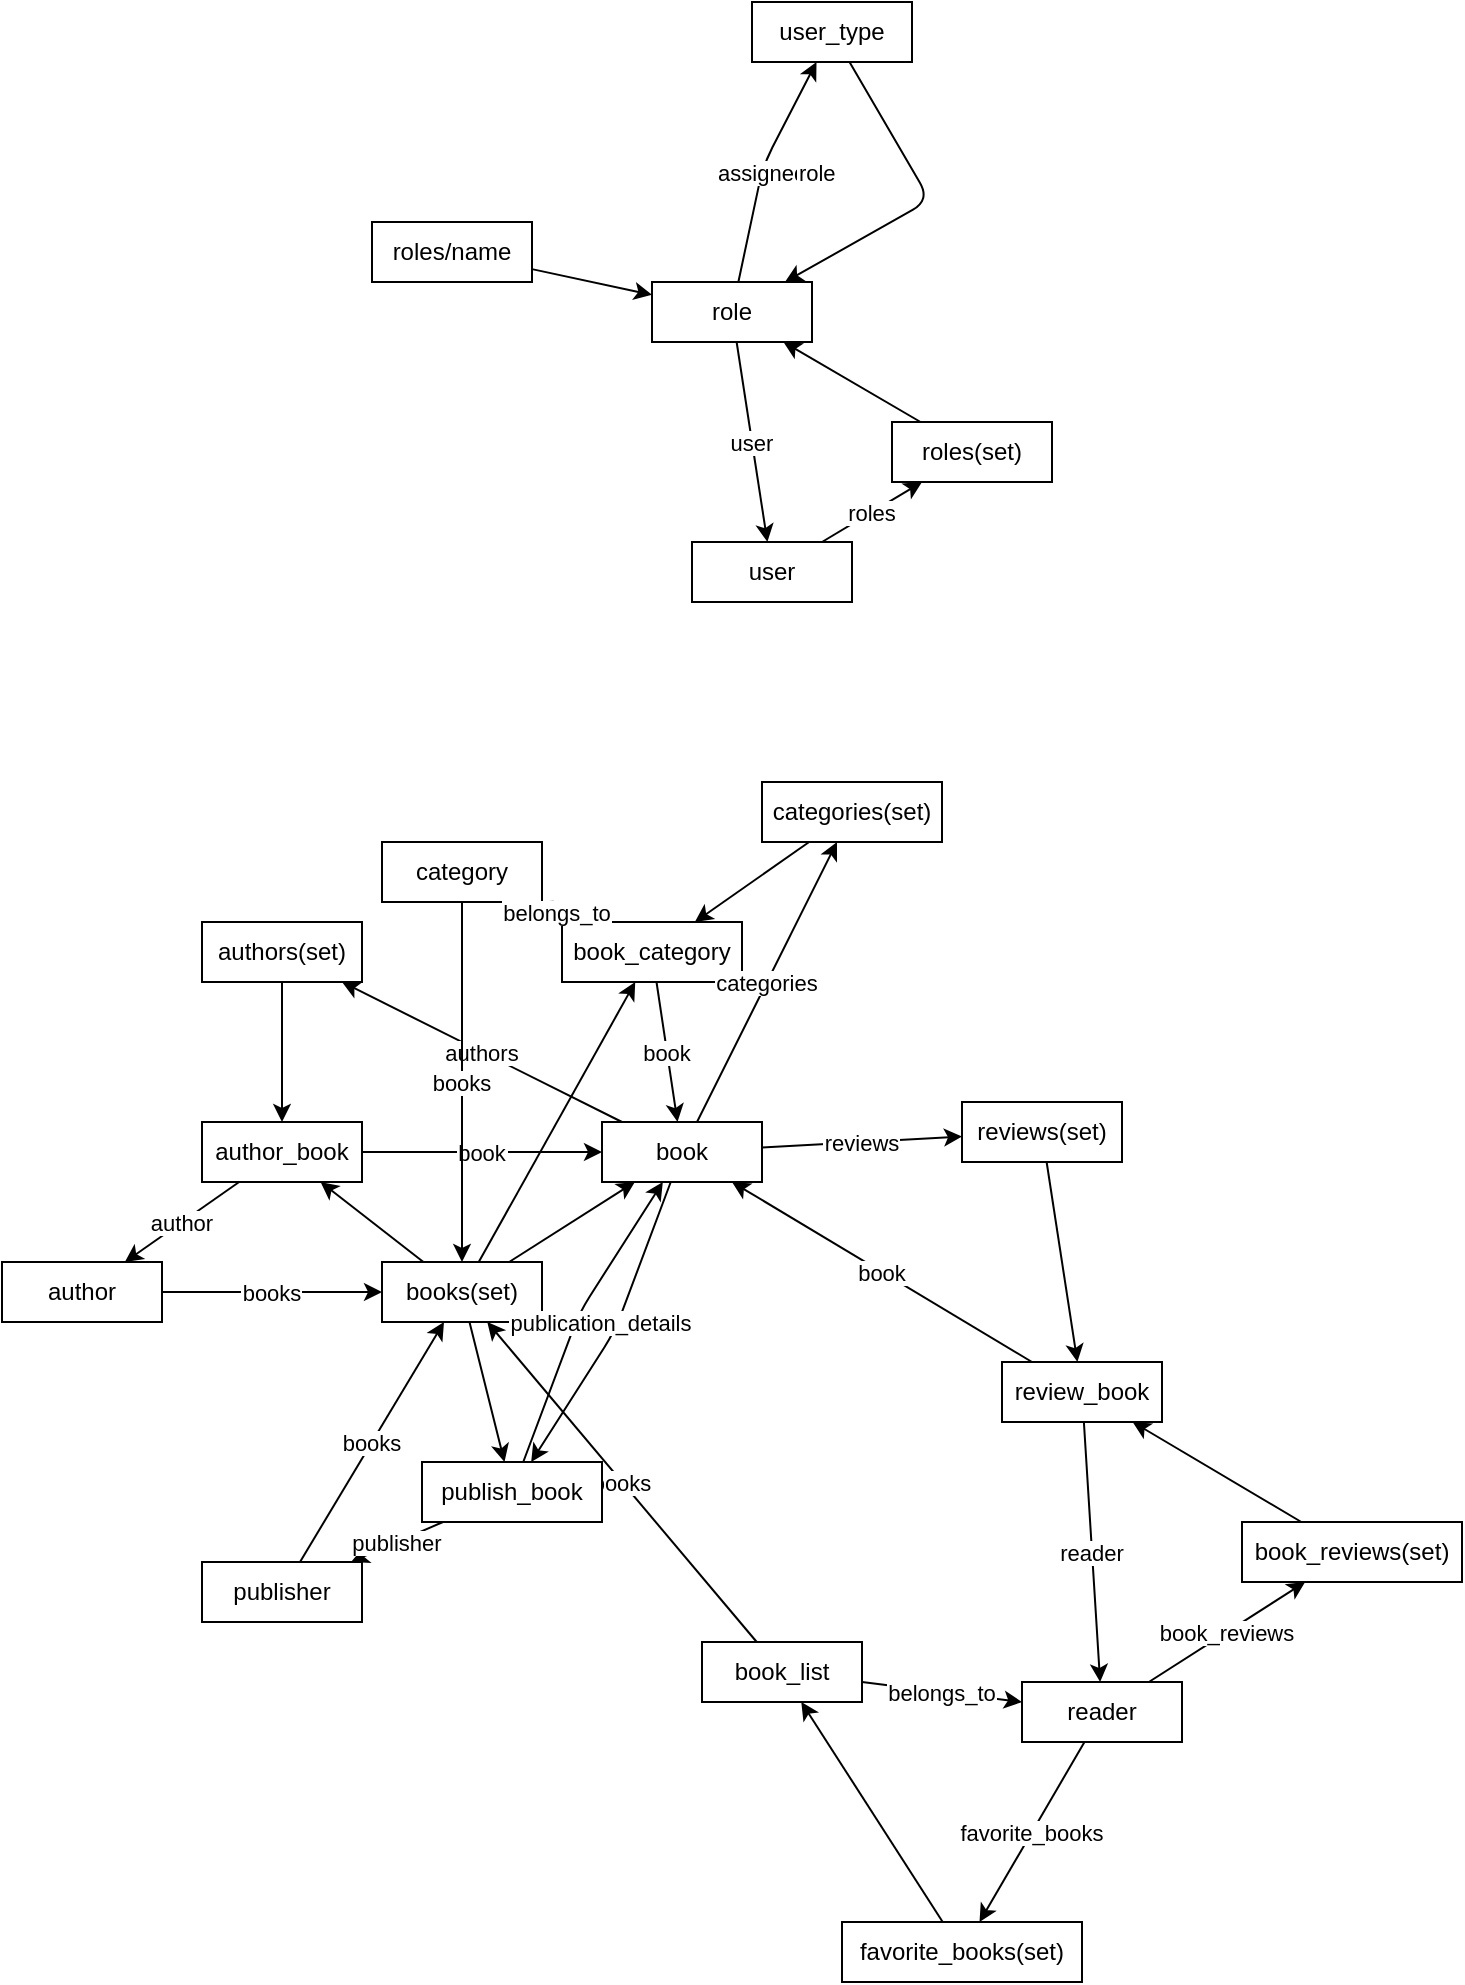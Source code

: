 <mxfile version="13.1.3" type="github"><diagram id="-RDK2kDQLI0lXkLxP24X" name="Page-1"><mxGraphModel dx="815" dy="471" grid="1" gridSize="10" guides="1" tooltips="1" connect="1" arrows="1" fold="1" page="1" pageScale="1" pageWidth="827" pageHeight="1169" math="0" shadow="0"><root><mxCell id="0"/><mxCell id="1" parent="0"/><mxCell id="oZ2PvLgpWEiv3JlXXd6J-116" value="reader" style="whiteSpace=wrap;html=1;" vertex="1" parent="1"><mxGeometry x="569" y="870" width="80" height="30" as="geometry"/></mxCell><mxCell id="oZ2PvLgpWEiv3JlXXd6J-117" value="book_reviews(set)" style="whiteSpace=wrap;html=1;" vertex="1" parent="1"><mxGeometry x="679" y="790" width="110" height="30" as="geometry"/></mxCell><mxCell id="oZ2PvLgpWEiv3JlXXd6J-118" value="book_reviews" edge="1" source="oZ2PvLgpWEiv3JlXXd6J-116" target="oZ2PvLgpWEiv3JlXXd6J-117" parent="1"><mxGeometry x="-132" y="-281" as="geometry"/></mxCell><mxCell id="oZ2PvLgpWEiv3JlXXd6J-119" value="review_book" style="whiteSpace=wrap;html=1;" vertex="1" parent="1"><mxGeometry x="559" y="710" width="80" height="30" as="geometry"/></mxCell><mxCell id="oZ2PvLgpWEiv3JlXXd6J-120" value="" edge="1" source="oZ2PvLgpWEiv3JlXXd6J-117" target="oZ2PvLgpWEiv3JlXXd6J-119" parent="1"><mxGeometry x="-132" y="-281" as="geometry"/></mxCell><mxCell id="oZ2PvLgpWEiv3JlXXd6J-121" value="reader" edge="1" source="oZ2PvLgpWEiv3JlXXd6J-119" target="oZ2PvLgpWEiv3JlXXd6J-116" parent="1"><mxGeometry x="-132" y="-281" as="geometry"/></mxCell><mxCell id="oZ2PvLgpWEiv3JlXXd6J-122" value="book" style="whiteSpace=wrap;html=1;" vertex="1" parent="1"><mxGeometry x="359" y="590" width="80" height="30" as="geometry"/></mxCell><mxCell id="oZ2PvLgpWEiv3JlXXd6J-123" value="book" edge="1" source="oZ2PvLgpWEiv3JlXXd6J-119" target="oZ2PvLgpWEiv3JlXXd6J-122" parent="1"><mxGeometry x="-132" y="-281" as="geometry"/></mxCell><mxCell id="oZ2PvLgpWEiv3JlXXd6J-124" value="reviews(set)" style="whiteSpace=wrap;html=1;" vertex="1" parent="1"><mxGeometry x="539" y="580" width="80" height="30" as="geometry"/></mxCell><mxCell id="oZ2PvLgpWEiv3JlXXd6J-125" value="reviews" edge="1" source="oZ2PvLgpWEiv3JlXXd6J-122" target="oZ2PvLgpWEiv3JlXXd6J-124" parent="1"><mxGeometry x="-132" y="-281" as="geometry"/></mxCell><mxCell id="oZ2PvLgpWEiv3JlXXd6J-126" value="" edge="1" source="oZ2PvLgpWEiv3JlXXd6J-124" target="oZ2PvLgpWEiv3JlXXd6J-119" parent="1"><mxGeometry x="-132" y="-281" as="geometry"/></mxCell><mxCell id="oZ2PvLgpWEiv3JlXXd6J-127" value="author" style="whiteSpace=wrap;html=1;" vertex="1" parent="1"><mxGeometry x="59" y="660" width="80" height="30" as="geometry"/></mxCell><mxCell id="oZ2PvLgpWEiv3JlXXd6J-128" value="books(set)" style="whiteSpace=wrap;html=1;" vertex="1" parent="1"><mxGeometry x="249" y="660" width="80" height="30" as="geometry"/></mxCell><mxCell id="oZ2PvLgpWEiv3JlXXd6J-129" value="books" edge="1" source="oZ2PvLgpWEiv3JlXXd6J-127" target="oZ2PvLgpWEiv3JlXXd6J-128" parent="1"><mxGeometry x="-132" y="-281" as="geometry"/></mxCell><mxCell id="oZ2PvLgpWEiv3JlXXd6J-130" value="author_book" style="whiteSpace=wrap;html=1;" vertex="1" parent="1"><mxGeometry x="159" y="590" width="80" height="30" as="geometry"/></mxCell><mxCell id="oZ2PvLgpWEiv3JlXXd6J-131" value="" edge="1" source="oZ2PvLgpWEiv3JlXXd6J-128" target="oZ2PvLgpWEiv3JlXXd6J-130" parent="1"><mxGeometry x="-132" y="-281" as="geometry"/></mxCell><mxCell id="oZ2PvLgpWEiv3JlXXd6J-132" value="author" edge="1" source="oZ2PvLgpWEiv3JlXXd6J-130" target="oZ2PvLgpWEiv3JlXXd6J-127" parent="1"><mxGeometry x="-132" y="-281" as="geometry"/></mxCell><mxCell id="oZ2PvLgpWEiv3JlXXd6J-133" value="book" edge="1" source="oZ2PvLgpWEiv3JlXXd6J-130" target="oZ2PvLgpWEiv3JlXXd6J-122" parent="1"><mxGeometry x="-132" y="-281" as="geometry"/></mxCell><mxCell id="oZ2PvLgpWEiv3JlXXd6J-134" value="authors(set)" style="whiteSpace=wrap;html=1;" vertex="1" parent="1"><mxGeometry x="159" y="490" width="80" height="30" as="geometry"/></mxCell><mxCell id="oZ2PvLgpWEiv3JlXXd6J-135" value="authors" edge="1" source="oZ2PvLgpWEiv3JlXXd6J-122" target="oZ2PvLgpWEiv3JlXXd6J-134" parent="1"><mxGeometry x="-132" y="-281" as="geometry"/></mxCell><mxCell id="oZ2PvLgpWEiv3JlXXd6J-136" value="" edge="1" source="oZ2PvLgpWEiv3JlXXd6J-134" target="oZ2PvLgpWEiv3JlXXd6J-130" parent="1"><mxGeometry x="-132" y="-281" as="geometry"/></mxCell><mxCell id="oZ2PvLgpWEiv3JlXXd6J-137" value="favorite_books(set)" style="whiteSpace=wrap;html=1;" vertex="1" parent="1"><mxGeometry x="479" y="990" width="120" height="30" as="geometry"/></mxCell><mxCell id="oZ2PvLgpWEiv3JlXXd6J-138" value="favorite_books" edge="1" source="oZ2PvLgpWEiv3JlXXd6J-116" target="oZ2PvLgpWEiv3JlXXd6J-137" parent="1"><mxGeometry x="-132" y="-281" as="geometry"/></mxCell><mxCell id="oZ2PvLgpWEiv3JlXXd6J-139" value="book_list" style="whiteSpace=wrap;html=1;" vertex="1" parent="1"><mxGeometry x="409" y="850" width="80" height="30" as="geometry"/></mxCell><mxCell id="oZ2PvLgpWEiv3JlXXd6J-140" value="" edge="1" source="oZ2PvLgpWEiv3JlXXd6J-137" target="oZ2PvLgpWEiv3JlXXd6J-139" parent="1"><mxGeometry x="-132" y="-281" as="geometry"/></mxCell><mxCell id="oZ2PvLgpWEiv3JlXXd6J-141" value="books" edge="1" source="oZ2PvLgpWEiv3JlXXd6J-139" target="oZ2PvLgpWEiv3JlXXd6J-128" parent="1"><mxGeometry x="-132" y="-281" as="geometry"/></mxCell><mxCell id="oZ2PvLgpWEiv3JlXXd6J-142" value="belongs_to" edge="1" source="oZ2PvLgpWEiv3JlXXd6J-139" target="oZ2PvLgpWEiv3JlXXd6J-116" parent="1"><mxGeometry x="-132" y="-281" as="geometry"/></mxCell><mxCell id="oZ2PvLgpWEiv3JlXXd6J-143" value="" edge="1" source="oZ2PvLgpWEiv3JlXXd6J-128" target="oZ2PvLgpWEiv3JlXXd6J-122" parent="1"><mxGeometry x="-132" y="-281" as="geometry"/></mxCell><mxCell id="oZ2PvLgpWEiv3JlXXd6J-144" value="category" style="whiteSpace=wrap;html=1;" vertex="1" parent="1"><mxGeometry x="249" y="450" width="80" height="30" as="geometry"/></mxCell><mxCell id="oZ2PvLgpWEiv3JlXXd6J-145" value="books" edge="1" source="oZ2PvLgpWEiv3JlXXd6J-144" target="oZ2PvLgpWEiv3JlXXd6J-128" parent="1"><mxGeometry x="-132" y="-281" as="geometry"/></mxCell><mxCell id="oZ2PvLgpWEiv3JlXXd6J-146" value="book_category" style="whiteSpace=wrap;html=1;" vertex="1" parent="1"><mxGeometry x="339" y="490" width="90" height="30" as="geometry"/></mxCell><mxCell id="oZ2PvLgpWEiv3JlXXd6J-147" value="" edge="1" source="oZ2PvLgpWEiv3JlXXd6J-128" target="oZ2PvLgpWEiv3JlXXd6J-146" parent="1"><mxGeometry x="-132" y="-281" as="geometry"/></mxCell><mxCell id="oZ2PvLgpWEiv3JlXXd6J-148" value="belongs_to" edge="1" source="oZ2PvLgpWEiv3JlXXd6J-146" target="oZ2PvLgpWEiv3JlXXd6J-144" parent="1"><mxGeometry x="-132" y="-281" as="geometry"/></mxCell><mxCell id="oZ2PvLgpWEiv3JlXXd6J-149" value="book" edge="1" source="oZ2PvLgpWEiv3JlXXd6J-146" target="oZ2PvLgpWEiv3JlXXd6J-122" parent="1"><mxGeometry x="-132" y="-281" as="geometry"/></mxCell><mxCell id="oZ2PvLgpWEiv3JlXXd6J-150" value="categories(set)" style="whiteSpace=wrap;html=1;" vertex="1" parent="1"><mxGeometry x="439" y="420" width="90" height="30" as="geometry"/></mxCell><mxCell id="oZ2PvLgpWEiv3JlXXd6J-151" value="categories" edge="1" source="oZ2PvLgpWEiv3JlXXd6J-122" target="oZ2PvLgpWEiv3JlXXd6J-150" parent="1"><mxGeometry x="-132" y="-281" as="geometry"/></mxCell><mxCell id="oZ2PvLgpWEiv3JlXXd6J-152" value="" edge="1" source="oZ2PvLgpWEiv3JlXXd6J-150" target="oZ2PvLgpWEiv3JlXXd6J-146" parent="1"><mxGeometry x="-132" y="-281" as="geometry"/></mxCell><mxCell id="oZ2PvLgpWEiv3JlXXd6J-153" value="publisher" style="whiteSpace=wrap;html=1;" vertex="1" parent="1"><mxGeometry x="159" y="810" width="80" height="30" as="geometry"/></mxCell><mxCell id="oZ2PvLgpWEiv3JlXXd6J-154" value="books" edge="1" source="oZ2PvLgpWEiv3JlXXd6J-153" target="oZ2PvLgpWEiv3JlXXd6J-128" parent="1"><mxGeometry x="-132" y="-281" as="geometry"/></mxCell><mxCell id="oZ2PvLgpWEiv3JlXXd6J-155" value="publish_book" style="whiteSpace=wrap;html=1;" vertex="1" parent="1"><mxGeometry x="269" y="760" width="90" height="30" as="geometry"/></mxCell><mxCell id="oZ2PvLgpWEiv3JlXXd6J-156" value="" edge="1" source="oZ2PvLgpWEiv3JlXXd6J-128" target="oZ2PvLgpWEiv3JlXXd6J-155" parent="1"><mxGeometry x="-132" y="-281" as="geometry"/></mxCell><mxCell id="oZ2PvLgpWEiv3JlXXd6J-157" value="publisher" edge="1" source="oZ2PvLgpWEiv3JlXXd6J-155" target="oZ2PvLgpWEiv3JlXXd6J-153" parent="1"><mxGeometry x="-132" y="-281" as="geometry"/></mxCell><mxCell id="oZ2PvLgpWEiv3JlXXd6J-158" value="book" edge="1" source="oZ2PvLgpWEiv3JlXXd6J-155" target="oZ2PvLgpWEiv3JlXXd6J-122" parent="1"><mxGeometry x="-132" y="-281" as="geometry"><Array as="points"><mxPoint x="347.556" y="685.528"/></Array></mxGeometry></mxCell><mxCell id="oZ2PvLgpWEiv3JlXXd6J-159" value="publication_details" edge="1" source="oZ2PvLgpWEiv3JlXXd6J-122" target="oZ2PvLgpWEiv3JlXXd6J-155" parent="1"><mxGeometry x="-132" y="-281" as="geometry"><Array as="points"><mxPoint x="365.444" y="694.472"/></Array></mxGeometry></mxCell><mxCell id="oZ2PvLgpWEiv3JlXXd6J-171" value="user" style="whiteSpace=wrap;html=1;" vertex="1" parent="1"><mxGeometry x="404" y="300" width="80" height="30" as="geometry"/></mxCell><mxCell id="oZ2PvLgpWEiv3JlXXd6J-172" value="roles(set)" style="whiteSpace=wrap;html=1;" vertex="1" parent="1"><mxGeometry x="504" y="240" width="80" height="30" as="geometry"/></mxCell><mxCell id="oZ2PvLgpWEiv3JlXXd6J-173" value="roles" edge="1" parent="1" source="oZ2PvLgpWEiv3JlXXd6J-171" target="oZ2PvLgpWEiv3JlXXd6J-172"><mxGeometry x="243" y="29" as="geometry"/></mxCell><mxCell id="oZ2PvLgpWEiv3JlXXd6J-174" value="role" style="whiteSpace=wrap;html=1;" vertex="1" parent="1"><mxGeometry x="384" y="170" width="80" height="30" as="geometry"/></mxCell><mxCell id="oZ2PvLgpWEiv3JlXXd6J-175" value="" edge="1" parent="1" source="oZ2PvLgpWEiv3JlXXd6J-172" target="oZ2PvLgpWEiv3JlXXd6J-174"><mxGeometry x="243" y="29" as="geometry"/></mxCell><mxCell id="oZ2PvLgpWEiv3JlXXd6J-176" value="user_type" style="whiteSpace=wrap;html=1;" vertex="1" parent="1"><mxGeometry x="434" y="30" width="80" height="30" as="geometry"/></mxCell><mxCell id="oZ2PvLgpWEiv3JlXXd6J-177" value="assigned_to" edge="1" parent="1" source="oZ2PvLgpWEiv3JlXXd6J-174" target="oZ2PvLgpWEiv3JlXXd6J-176"><mxGeometry x="243" y="29" as="geometry"><Array as="points"><mxPoint x="439.583" y="111.637"/></Array></mxGeometry></mxCell><mxCell id="oZ2PvLgpWEiv3JlXXd6J-178" value="user" edge="1" parent="1" source="oZ2PvLgpWEiv3JlXXd6J-174" target="oZ2PvLgpWEiv3JlXXd6J-171"><mxGeometry x="243" y="29" as="geometry"/></mxCell><mxCell id="oZ2PvLgpWEiv3JlXXd6J-179" value="role" edge="1" parent="1" source="oZ2PvLgpWEiv3JlXXd6J-176" target="oZ2PvLgpWEiv3JlXXd6J-174"><mxGeometry x="243" y="29" as="geometry"><Array as="points"><mxPoint x="523" y="129"/></Array></mxGeometry></mxCell><mxCell id="oZ2PvLgpWEiv3JlXXd6J-180" value="roles/name" style="whiteSpace=wrap;html=1;" vertex="1" parent="1"><mxGeometry x="244" y="140" width="80" height="30" as="geometry"/></mxCell><mxCell id="oZ2PvLgpWEiv3JlXXd6J-181" value="" edge="1" parent="1" source="oZ2PvLgpWEiv3JlXXd6J-180" target="oZ2PvLgpWEiv3JlXXd6J-174"><mxGeometry x="243" y="29" as="geometry"/></mxCell></root></mxGraphModel></diagram></mxfile>